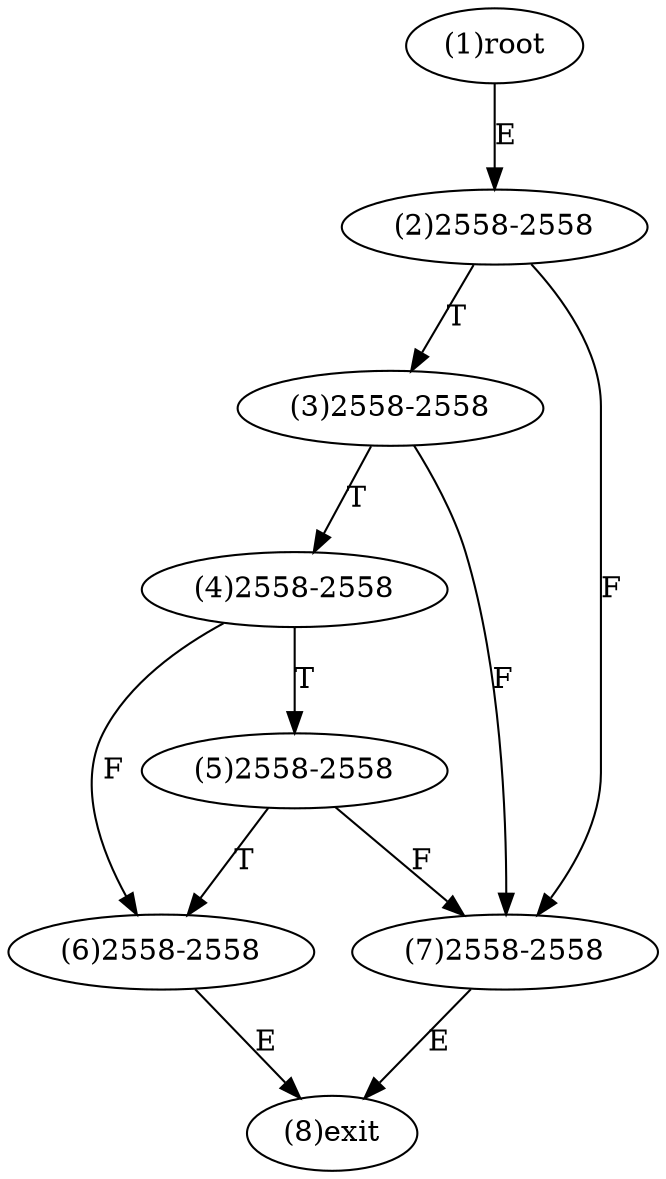 digraph "" { 
1[ label="(1)root"];
2[ label="(2)2558-2558"];
3[ label="(3)2558-2558"];
4[ label="(4)2558-2558"];
5[ label="(5)2558-2558"];
6[ label="(6)2558-2558"];
7[ label="(7)2558-2558"];
8[ label="(8)exit"];
1->2[ label="E"];
2->7[ label="F"];
2->3[ label="T"];
3->7[ label="F"];
3->4[ label="T"];
4->6[ label="F"];
4->5[ label="T"];
5->7[ label="F"];
5->6[ label="T"];
6->8[ label="E"];
7->8[ label="E"];
}